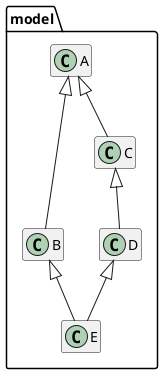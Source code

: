 @startuml
'https://plantuml.com/class-diagram

    hide empty members
    package model {
        A <|-- B
        A <|-- C
        C <|-- D
        B <|-- E
        D <|-- E
    }

@enduml

